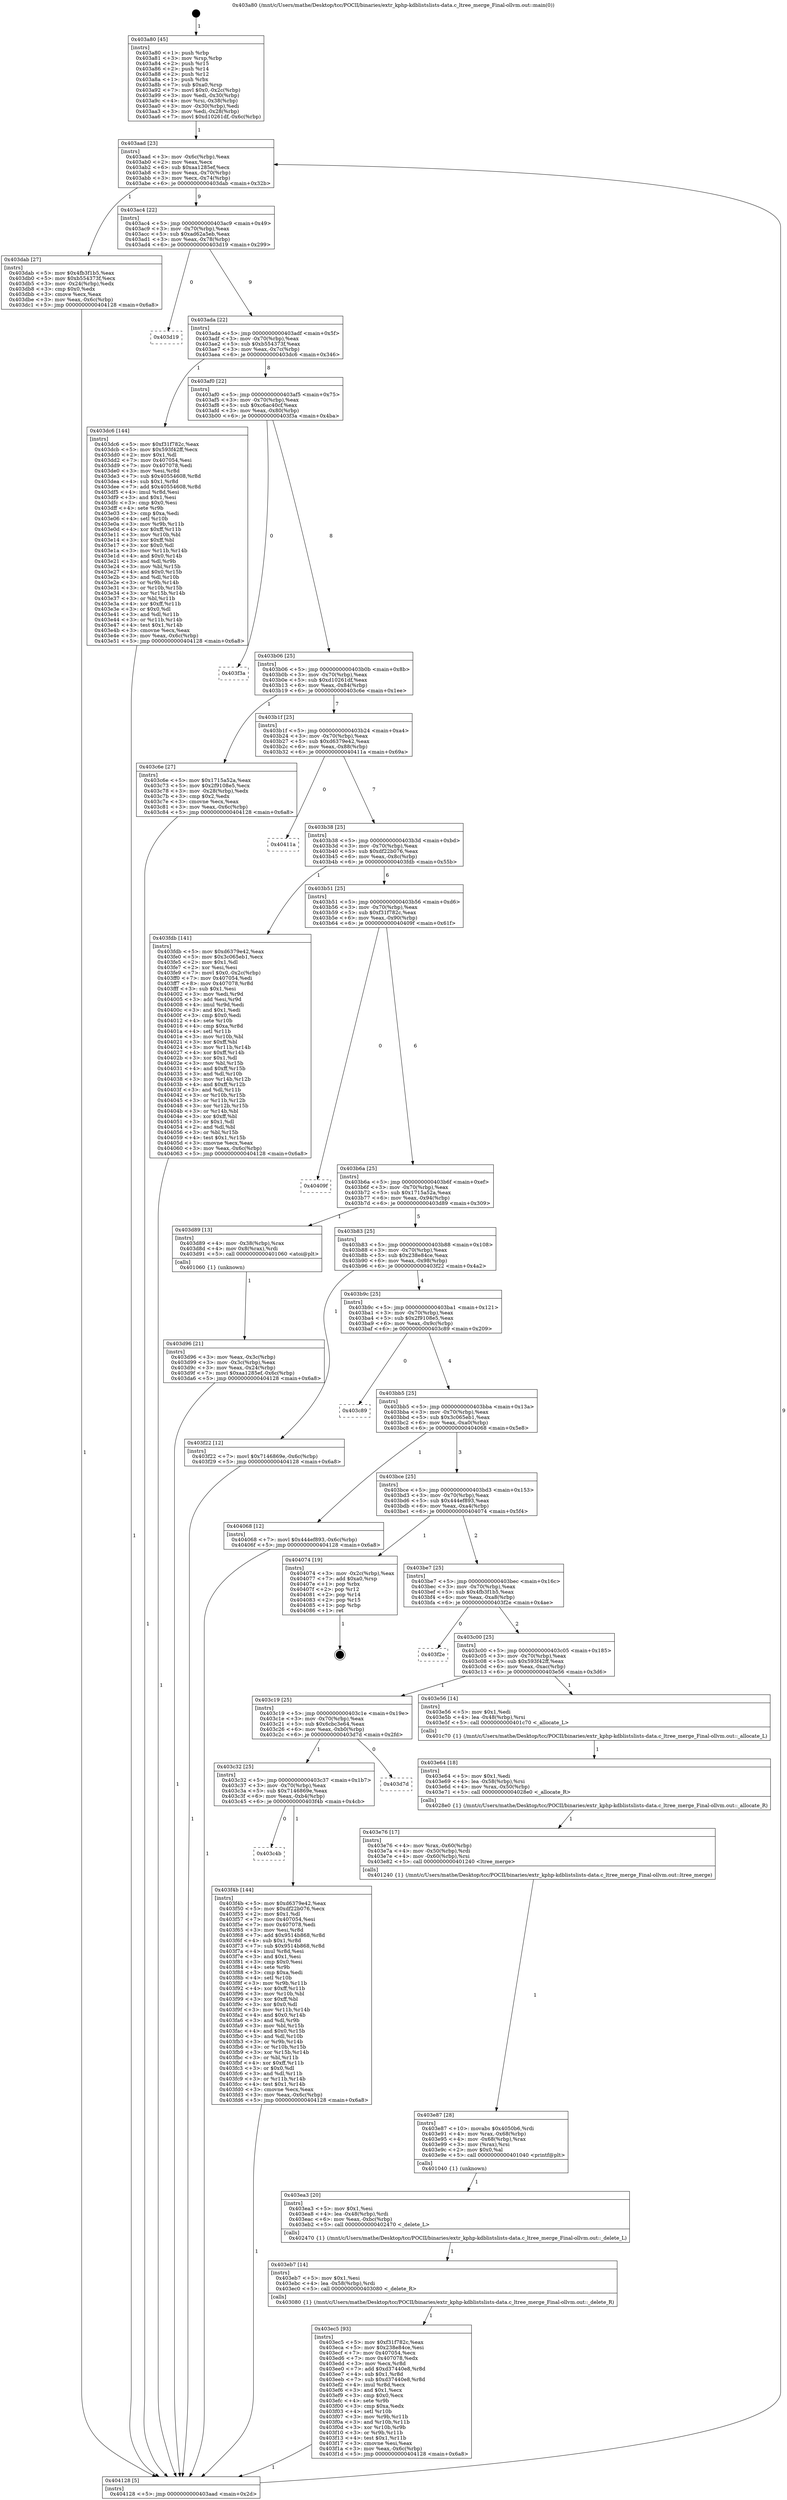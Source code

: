 digraph "0x403a80" {
  label = "0x403a80 (/mnt/c/Users/mathe/Desktop/tcc/POCII/binaries/extr_kphp-kdblistslists-data.c_ltree_merge_Final-ollvm.out::main(0))"
  labelloc = "t"
  node[shape=record]

  Entry [label="",width=0.3,height=0.3,shape=circle,fillcolor=black,style=filled]
  "0x403aad" [label="{
     0x403aad [23]\l
     | [instrs]\l
     &nbsp;&nbsp;0x403aad \<+3\>: mov -0x6c(%rbp),%eax\l
     &nbsp;&nbsp;0x403ab0 \<+2\>: mov %eax,%ecx\l
     &nbsp;&nbsp;0x403ab2 \<+6\>: sub $0xaa1285ef,%ecx\l
     &nbsp;&nbsp;0x403ab8 \<+3\>: mov %eax,-0x70(%rbp)\l
     &nbsp;&nbsp;0x403abb \<+3\>: mov %ecx,-0x74(%rbp)\l
     &nbsp;&nbsp;0x403abe \<+6\>: je 0000000000403dab \<main+0x32b\>\l
  }"]
  "0x403dab" [label="{
     0x403dab [27]\l
     | [instrs]\l
     &nbsp;&nbsp;0x403dab \<+5\>: mov $0x4fb3f1b5,%eax\l
     &nbsp;&nbsp;0x403db0 \<+5\>: mov $0xb554373f,%ecx\l
     &nbsp;&nbsp;0x403db5 \<+3\>: mov -0x24(%rbp),%edx\l
     &nbsp;&nbsp;0x403db8 \<+3\>: cmp $0x0,%edx\l
     &nbsp;&nbsp;0x403dbb \<+3\>: cmove %ecx,%eax\l
     &nbsp;&nbsp;0x403dbe \<+3\>: mov %eax,-0x6c(%rbp)\l
     &nbsp;&nbsp;0x403dc1 \<+5\>: jmp 0000000000404128 \<main+0x6a8\>\l
  }"]
  "0x403ac4" [label="{
     0x403ac4 [22]\l
     | [instrs]\l
     &nbsp;&nbsp;0x403ac4 \<+5\>: jmp 0000000000403ac9 \<main+0x49\>\l
     &nbsp;&nbsp;0x403ac9 \<+3\>: mov -0x70(%rbp),%eax\l
     &nbsp;&nbsp;0x403acc \<+5\>: sub $0xad62a5eb,%eax\l
     &nbsp;&nbsp;0x403ad1 \<+3\>: mov %eax,-0x78(%rbp)\l
     &nbsp;&nbsp;0x403ad4 \<+6\>: je 0000000000403d19 \<main+0x299\>\l
  }"]
  Exit [label="",width=0.3,height=0.3,shape=circle,fillcolor=black,style=filled,peripheries=2]
  "0x403d19" [label="{
     0x403d19\l
  }", style=dashed]
  "0x403ada" [label="{
     0x403ada [22]\l
     | [instrs]\l
     &nbsp;&nbsp;0x403ada \<+5\>: jmp 0000000000403adf \<main+0x5f\>\l
     &nbsp;&nbsp;0x403adf \<+3\>: mov -0x70(%rbp),%eax\l
     &nbsp;&nbsp;0x403ae2 \<+5\>: sub $0xb554373f,%eax\l
     &nbsp;&nbsp;0x403ae7 \<+3\>: mov %eax,-0x7c(%rbp)\l
     &nbsp;&nbsp;0x403aea \<+6\>: je 0000000000403dc6 \<main+0x346\>\l
  }"]
  "0x403c4b" [label="{
     0x403c4b\l
  }", style=dashed]
  "0x403dc6" [label="{
     0x403dc6 [144]\l
     | [instrs]\l
     &nbsp;&nbsp;0x403dc6 \<+5\>: mov $0xf31f782c,%eax\l
     &nbsp;&nbsp;0x403dcb \<+5\>: mov $0x593f42ff,%ecx\l
     &nbsp;&nbsp;0x403dd0 \<+2\>: mov $0x1,%dl\l
     &nbsp;&nbsp;0x403dd2 \<+7\>: mov 0x407054,%esi\l
     &nbsp;&nbsp;0x403dd9 \<+7\>: mov 0x407078,%edi\l
     &nbsp;&nbsp;0x403de0 \<+3\>: mov %esi,%r8d\l
     &nbsp;&nbsp;0x403de3 \<+7\>: sub $0x40554608,%r8d\l
     &nbsp;&nbsp;0x403dea \<+4\>: sub $0x1,%r8d\l
     &nbsp;&nbsp;0x403dee \<+7\>: add $0x40554608,%r8d\l
     &nbsp;&nbsp;0x403df5 \<+4\>: imul %r8d,%esi\l
     &nbsp;&nbsp;0x403df9 \<+3\>: and $0x1,%esi\l
     &nbsp;&nbsp;0x403dfc \<+3\>: cmp $0x0,%esi\l
     &nbsp;&nbsp;0x403dff \<+4\>: sete %r9b\l
     &nbsp;&nbsp;0x403e03 \<+3\>: cmp $0xa,%edi\l
     &nbsp;&nbsp;0x403e06 \<+4\>: setl %r10b\l
     &nbsp;&nbsp;0x403e0a \<+3\>: mov %r9b,%r11b\l
     &nbsp;&nbsp;0x403e0d \<+4\>: xor $0xff,%r11b\l
     &nbsp;&nbsp;0x403e11 \<+3\>: mov %r10b,%bl\l
     &nbsp;&nbsp;0x403e14 \<+3\>: xor $0xff,%bl\l
     &nbsp;&nbsp;0x403e17 \<+3\>: xor $0x0,%dl\l
     &nbsp;&nbsp;0x403e1a \<+3\>: mov %r11b,%r14b\l
     &nbsp;&nbsp;0x403e1d \<+4\>: and $0x0,%r14b\l
     &nbsp;&nbsp;0x403e21 \<+3\>: and %dl,%r9b\l
     &nbsp;&nbsp;0x403e24 \<+3\>: mov %bl,%r15b\l
     &nbsp;&nbsp;0x403e27 \<+4\>: and $0x0,%r15b\l
     &nbsp;&nbsp;0x403e2b \<+3\>: and %dl,%r10b\l
     &nbsp;&nbsp;0x403e2e \<+3\>: or %r9b,%r14b\l
     &nbsp;&nbsp;0x403e31 \<+3\>: or %r10b,%r15b\l
     &nbsp;&nbsp;0x403e34 \<+3\>: xor %r15b,%r14b\l
     &nbsp;&nbsp;0x403e37 \<+3\>: or %bl,%r11b\l
     &nbsp;&nbsp;0x403e3a \<+4\>: xor $0xff,%r11b\l
     &nbsp;&nbsp;0x403e3e \<+3\>: or $0x0,%dl\l
     &nbsp;&nbsp;0x403e41 \<+3\>: and %dl,%r11b\l
     &nbsp;&nbsp;0x403e44 \<+3\>: or %r11b,%r14b\l
     &nbsp;&nbsp;0x403e47 \<+4\>: test $0x1,%r14b\l
     &nbsp;&nbsp;0x403e4b \<+3\>: cmovne %ecx,%eax\l
     &nbsp;&nbsp;0x403e4e \<+3\>: mov %eax,-0x6c(%rbp)\l
     &nbsp;&nbsp;0x403e51 \<+5\>: jmp 0000000000404128 \<main+0x6a8\>\l
  }"]
  "0x403af0" [label="{
     0x403af0 [22]\l
     | [instrs]\l
     &nbsp;&nbsp;0x403af0 \<+5\>: jmp 0000000000403af5 \<main+0x75\>\l
     &nbsp;&nbsp;0x403af5 \<+3\>: mov -0x70(%rbp),%eax\l
     &nbsp;&nbsp;0x403af8 \<+5\>: sub $0xc6ac40cf,%eax\l
     &nbsp;&nbsp;0x403afd \<+3\>: mov %eax,-0x80(%rbp)\l
     &nbsp;&nbsp;0x403b00 \<+6\>: je 0000000000403f3a \<main+0x4ba\>\l
  }"]
  "0x403f4b" [label="{
     0x403f4b [144]\l
     | [instrs]\l
     &nbsp;&nbsp;0x403f4b \<+5\>: mov $0xd6379e42,%eax\l
     &nbsp;&nbsp;0x403f50 \<+5\>: mov $0xdf22b076,%ecx\l
     &nbsp;&nbsp;0x403f55 \<+2\>: mov $0x1,%dl\l
     &nbsp;&nbsp;0x403f57 \<+7\>: mov 0x407054,%esi\l
     &nbsp;&nbsp;0x403f5e \<+7\>: mov 0x407078,%edi\l
     &nbsp;&nbsp;0x403f65 \<+3\>: mov %esi,%r8d\l
     &nbsp;&nbsp;0x403f68 \<+7\>: add $0x9514b868,%r8d\l
     &nbsp;&nbsp;0x403f6f \<+4\>: sub $0x1,%r8d\l
     &nbsp;&nbsp;0x403f73 \<+7\>: sub $0x9514b868,%r8d\l
     &nbsp;&nbsp;0x403f7a \<+4\>: imul %r8d,%esi\l
     &nbsp;&nbsp;0x403f7e \<+3\>: and $0x1,%esi\l
     &nbsp;&nbsp;0x403f81 \<+3\>: cmp $0x0,%esi\l
     &nbsp;&nbsp;0x403f84 \<+4\>: sete %r9b\l
     &nbsp;&nbsp;0x403f88 \<+3\>: cmp $0xa,%edi\l
     &nbsp;&nbsp;0x403f8b \<+4\>: setl %r10b\l
     &nbsp;&nbsp;0x403f8f \<+3\>: mov %r9b,%r11b\l
     &nbsp;&nbsp;0x403f92 \<+4\>: xor $0xff,%r11b\l
     &nbsp;&nbsp;0x403f96 \<+3\>: mov %r10b,%bl\l
     &nbsp;&nbsp;0x403f99 \<+3\>: xor $0xff,%bl\l
     &nbsp;&nbsp;0x403f9c \<+3\>: xor $0x0,%dl\l
     &nbsp;&nbsp;0x403f9f \<+3\>: mov %r11b,%r14b\l
     &nbsp;&nbsp;0x403fa2 \<+4\>: and $0x0,%r14b\l
     &nbsp;&nbsp;0x403fa6 \<+3\>: and %dl,%r9b\l
     &nbsp;&nbsp;0x403fa9 \<+3\>: mov %bl,%r15b\l
     &nbsp;&nbsp;0x403fac \<+4\>: and $0x0,%r15b\l
     &nbsp;&nbsp;0x403fb0 \<+3\>: and %dl,%r10b\l
     &nbsp;&nbsp;0x403fb3 \<+3\>: or %r9b,%r14b\l
     &nbsp;&nbsp;0x403fb6 \<+3\>: or %r10b,%r15b\l
     &nbsp;&nbsp;0x403fb9 \<+3\>: xor %r15b,%r14b\l
     &nbsp;&nbsp;0x403fbc \<+3\>: or %bl,%r11b\l
     &nbsp;&nbsp;0x403fbf \<+4\>: xor $0xff,%r11b\l
     &nbsp;&nbsp;0x403fc3 \<+3\>: or $0x0,%dl\l
     &nbsp;&nbsp;0x403fc6 \<+3\>: and %dl,%r11b\l
     &nbsp;&nbsp;0x403fc9 \<+3\>: or %r11b,%r14b\l
     &nbsp;&nbsp;0x403fcc \<+4\>: test $0x1,%r14b\l
     &nbsp;&nbsp;0x403fd0 \<+3\>: cmovne %ecx,%eax\l
     &nbsp;&nbsp;0x403fd3 \<+3\>: mov %eax,-0x6c(%rbp)\l
     &nbsp;&nbsp;0x403fd6 \<+5\>: jmp 0000000000404128 \<main+0x6a8\>\l
  }"]
  "0x403f3a" [label="{
     0x403f3a\l
  }", style=dashed]
  "0x403b06" [label="{
     0x403b06 [25]\l
     | [instrs]\l
     &nbsp;&nbsp;0x403b06 \<+5\>: jmp 0000000000403b0b \<main+0x8b\>\l
     &nbsp;&nbsp;0x403b0b \<+3\>: mov -0x70(%rbp),%eax\l
     &nbsp;&nbsp;0x403b0e \<+5\>: sub $0xd10261df,%eax\l
     &nbsp;&nbsp;0x403b13 \<+6\>: mov %eax,-0x84(%rbp)\l
     &nbsp;&nbsp;0x403b19 \<+6\>: je 0000000000403c6e \<main+0x1ee\>\l
  }"]
  "0x403c32" [label="{
     0x403c32 [25]\l
     | [instrs]\l
     &nbsp;&nbsp;0x403c32 \<+5\>: jmp 0000000000403c37 \<main+0x1b7\>\l
     &nbsp;&nbsp;0x403c37 \<+3\>: mov -0x70(%rbp),%eax\l
     &nbsp;&nbsp;0x403c3a \<+5\>: sub $0x7146869e,%eax\l
     &nbsp;&nbsp;0x403c3f \<+6\>: mov %eax,-0xb4(%rbp)\l
     &nbsp;&nbsp;0x403c45 \<+6\>: je 0000000000403f4b \<main+0x4cb\>\l
  }"]
  "0x403c6e" [label="{
     0x403c6e [27]\l
     | [instrs]\l
     &nbsp;&nbsp;0x403c6e \<+5\>: mov $0x1715a52a,%eax\l
     &nbsp;&nbsp;0x403c73 \<+5\>: mov $0x2f9108e5,%ecx\l
     &nbsp;&nbsp;0x403c78 \<+3\>: mov -0x28(%rbp),%edx\l
     &nbsp;&nbsp;0x403c7b \<+3\>: cmp $0x2,%edx\l
     &nbsp;&nbsp;0x403c7e \<+3\>: cmovne %ecx,%eax\l
     &nbsp;&nbsp;0x403c81 \<+3\>: mov %eax,-0x6c(%rbp)\l
     &nbsp;&nbsp;0x403c84 \<+5\>: jmp 0000000000404128 \<main+0x6a8\>\l
  }"]
  "0x403b1f" [label="{
     0x403b1f [25]\l
     | [instrs]\l
     &nbsp;&nbsp;0x403b1f \<+5\>: jmp 0000000000403b24 \<main+0xa4\>\l
     &nbsp;&nbsp;0x403b24 \<+3\>: mov -0x70(%rbp),%eax\l
     &nbsp;&nbsp;0x403b27 \<+5\>: sub $0xd6379e42,%eax\l
     &nbsp;&nbsp;0x403b2c \<+6\>: mov %eax,-0x88(%rbp)\l
     &nbsp;&nbsp;0x403b32 \<+6\>: je 000000000040411a \<main+0x69a\>\l
  }"]
  "0x404128" [label="{
     0x404128 [5]\l
     | [instrs]\l
     &nbsp;&nbsp;0x404128 \<+5\>: jmp 0000000000403aad \<main+0x2d\>\l
  }"]
  "0x403a80" [label="{
     0x403a80 [45]\l
     | [instrs]\l
     &nbsp;&nbsp;0x403a80 \<+1\>: push %rbp\l
     &nbsp;&nbsp;0x403a81 \<+3\>: mov %rsp,%rbp\l
     &nbsp;&nbsp;0x403a84 \<+2\>: push %r15\l
     &nbsp;&nbsp;0x403a86 \<+2\>: push %r14\l
     &nbsp;&nbsp;0x403a88 \<+2\>: push %r12\l
     &nbsp;&nbsp;0x403a8a \<+1\>: push %rbx\l
     &nbsp;&nbsp;0x403a8b \<+7\>: sub $0xa0,%rsp\l
     &nbsp;&nbsp;0x403a92 \<+7\>: movl $0x0,-0x2c(%rbp)\l
     &nbsp;&nbsp;0x403a99 \<+3\>: mov %edi,-0x30(%rbp)\l
     &nbsp;&nbsp;0x403a9c \<+4\>: mov %rsi,-0x38(%rbp)\l
     &nbsp;&nbsp;0x403aa0 \<+3\>: mov -0x30(%rbp),%edi\l
     &nbsp;&nbsp;0x403aa3 \<+3\>: mov %edi,-0x28(%rbp)\l
     &nbsp;&nbsp;0x403aa6 \<+7\>: movl $0xd10261df,-0x6c(%rbp)\l
  }"]
  "0x403d7d" [label="{
     0x403d7d\l
  }", style=dashed]
  "0x40411a" [label="{
     0x40411a\l
  }", style=dashed]
  "0x403b38" [label="{
     0x403b38 [25]\l
     | [instrs]\l
     &nbsp;&nbsp;0x403b38 \<+5\>: jmp 0000000000403b3d \<main+0xbd\>\l
     &nbsp;&nbsp;0x403b3d \<+3\>: mov -0x70(%rbp),%eax\l
     &nbsp;&nbsp;0x403b40 \<+5\>: sub $0xdf22b076,%eax\l
     &nbsp;&nbsp;0x403b45 \<+6\>: mov %eax,-0x8c(%rbp)\l
     &nbsp;&nbsp;0x403b4b \<+6\>: je 0000000000403fdb \<main+0x55b\>\l
  }"]
  "0x403ec5" [label="{
     0x403ec5 [93]\l
     | [instrs]\l
     &nbsp;&nbsp;0x403ec5 \<+5\>: mov $0xf31f782c,%eax\l
     &nbsp;&nbsp;0x403eca \<+5\>: mov $0x238e84ce,%esi\l
     &nbsp;&nbsp;0x403ecf \<+7\>: mov 0x407054,%ecx\l
     &nbsp;&nbsp;0x403ed6 \<+7\>: mov 0x407078,%edx\l
     &nbsp;&nbsp;0x403edd \<+3\>: mov %ecx,%r8d\l
     &nbsp;&nbsp;0x403ee0 \<+7\>: add $0xd37440e8,%r8d\l
     &nbsp;&nbsp;0x403ee7 \<+4\>: sub $0x1,%r8d\l
     &nbsp;&nbsp;0x403eeb \<+7\>: sub $0xd37440e8,%r8d\l
     &nbsp;&nbsp;0x403ef2 \<+4\>: imul %r8d,%ecx\l
     &nbsp;&nbsp;0x403ef6 \<+3\>: and $0x1,%ecx\l
     &nbsp;&nbsp;0x403ef9 \<+3\>: cmp $0x0,%ecx\l
     &nbsp;&nbsp;0x403efc \<+4\>: sete %r9b\l
     &nbsp;&nbsp;0x403f00 \<+3\>: cmp $0xa,%edx\l
     &nbsp;&nbsp;0x403f03 \<+4\>: setl %r10b\l
     &nbsp;&nbsp;0x403f07 \<+3\>: mov %r9b,%r11b\l
     &nbsp;&nbsp;0x403f0a \<+3\>: and %r10b,%r11b\l
     &nbsp;&nbsp;0x403f0d \<+3\>: xor %r10b,%r9b\l
     &nbsp;&nbsp;0x403f10 \<+3\>: or %r9b,%r11b\l
     &nbsp;&nbsp;0x403f13 \<+4\>: test $0x1,%r11b\l
     &nbsp;&nbsp;0x403f17 \<+3\>: cmovne %esi,%eax\l
     &nbsp;&nbsp;0x403f1a \<+3\>: mov %eax,-0x6c(%rbp)\l
     &nbsp;&nbsp;0x403f1d \<+5\>: jmp 0000000000404128 \<main+0x6a8\>\l
  }"]
  "0x403fdb" [label="{
     0x403fdb [141]\l
     | [instrs]\l
     &nbsp;&nbsp;0x403fdb \<+5\>: mov $0xd6379e42,%eax\l
     &nbsp;&nbsp;0x403fe0 \<+5\>: mov $0x3c065eb1,%ecx\l
     &nbsp;&nbsp;0x403fe5 \<+2\>: mov $0x1,%dl\l
     &nbsp;&nbsp;0x403fe7 \<+2\>: xor %esi,%esi\l
     &nbsp;&nbsp;0x403fe9 \<+7\>: movl $0x0,-0x2c(%rbp)\l
     &nbsp;&nbsp;0x403ff0 \<+7\>: mov 0x407054,%edi\l
     &nbsp;&nbsp;0x403ff7 \<+8\>: mov 0x407078,%r8d\l
     &nbsp;&nbsp;0x403fff \<+3\>: sub $0x1,%esi\l
     &nbsp;&nbsp;0x404002 \<+3\>: mov %edi,%r9d\l
     &nbsp;&nbsp;0x404005 \<+3\>: add %esi,%r9d\l
     &nbsp;&nbsp;0x404008 \<+4\>: imul %r9d,%edi\l
     &nbsp;&nbsp;0x40400c \<+3\>: and $0x1,%edi\l
     &nbsp;&nbsp;0x40400f \<+3\>: cmp $0x0,%edi\l
     &nbsp;&nbsp;0x404012 \<+4\>: sete %r10b\l
     &nbsp;&nbsp;0x404016 \<+4\>: cmp $0xa,%r8d\l
     &nbsp;&nbsp;0x40401a \<+4\>: setl %r11b\l
     &nbsp;&nbsp;0x40401e \<+3\>: mov %r10b,%bl\l
     &nbsp;&nbsp;0x404021 \<+3\>: xor $0xff,%bl\l
     &nbsp;&nbsp;0x404024 \<+3\>: mov %r11b,%r14b\l
     &nbsp;&nbsp;0x404027 \<+4\>: xor $0xff,%r14b\l
     &nbsp;&nbsp;0x40402b \<+3\>: xor $0x1,%dl\l
     &nbsp;&nbsp;0x40402e \<+3\>: mov %bl,%r15b\l
     &nbsp;&nbsp;0x404031 \<+4\>: and $0xff,%r15b\l
     &nbsp;&nbsp;0x404035 \<+3\>: and %dl,%r10b\l
     &nbsp;&nbsp;0x404038 \<+3\>: mov %r14b,%r12b\l
     &nbsp;&nbsp;0x40403b \<+4\>: and $0xff,%r12b\l
     &nbsp;&nbsp;0x40403f \<+3\>: and %dl,%r11b\l
     &nbsp;&nbsp;0x404042 \<+3\>: or %r10b,%r15b\l
     &nbsp;&nbsp;0x404045 \<+3\>: or %r11b,%r12b\l
     &nbsp;&nbsp;0x404048 \<+3\>: xor %r12b,%r15b\l
     &nbsp;&nbsp;0x40404b \<+3\>: or %r14b,%bl\l
     &nbsp;&nbsp;0x40404e \<+3\>: xor $0xff,%bl\l
     &nbsp;&nbsp;0x404051 \<+3\>: or $0x1,%dl\l
     &nbsp;&nbsp;0x404054 \<+2\>: and %dl,%bl\l
     &nbsp;&nbsp;0x404056 \<+3\>: or %bl,%r15b\l
     &nbsp;&nbsp;0x404059 \<+4\>: test $0x1,%r15b\l
     &nbsp;&nbsp;0x40405d \<+3\>: cmovne %ecx,%eax\l
     &nbsp;&nbsp;0x404060 \<+3\>: mov %eax,-0x6c(%rbp)\l
     &nbsp;&nbsp;0x404063 \<+5\>: jmp 0000000000404128 \<main+0x6a8\>\l
  }"]
  "0x403b51" [label="{
     0x403b51 [25]\l
     | [instrs]\l
     &nbsp;&nbsp;0x403b51 \<+5\>: jmp 0000000000403b56 \<main+0xd6\>\l
     &nbsp;&nbsp;0x403b56 \<+3\>: mov -0x70(%rbp),%eax\l
     &nbsp;&nbsp;0x403b59 \<+5\>: sub $0xf31f782c,%eax\l
     &nbsp;&nbsp;0x403b5e \<+6\>: mov %eax,-0x90(%rbp)\l
     &nbsp;&nbsp;0x403b64 \<+6\>: je 000000000040409f \<main+0x61f\>\l
  }"]
  "0x403eb7" [label="{
     0x403eb7 [14]\l
     | [instrs]\l
     &nbsp;&nbsp;0x403eb7 \<+5\>: mov $0x1,%esi\l
     &nbsp;&nbsp;0x403ebc \<+4\>: lea -0x58(%rbp),%rdi\l
     &nbsp;&nbsp;0x403ec0 \<+5\>: call 0000000000403080 \<_delete_R\>\l
     | [calls]\l
     &nbsp;&nbsp;0x403080 \{1\} (/mnt/c/Users/mathe/Desktop/tcc/POCII/binaries/extr_kphp-kdblistslists-data.c_ltree_merge_Final-ollvm.out::_delete_R)\l
  }"]
  "0x40409f" [label="{
     0x40409f\l
  }", style=dashed]
  "0x403b6a" [label="{
     0x403b6a [25]\l
     | [instrs]\l
     &nbsp;&nbsp;0x403b6a \<+5\>: jmp 0000000000403b6f \<main+0xef\>\l
     &nbsp;&nbsp;0x403b6f \<+3\>: mov -0x70(%rbp),%eax\l
     &nbsp;&nbsp;0x403b72 \<+5\>: sub $0x1715a52a,%eax\l
     &nbsp;&nbsp;0x403b77 \<+6\>: mov %eax,-0x94(%rbp)\l
     &nbsp;&nbsp;0x403b7d \<+6\>: je 0000000000403d89 \<main+0x309\>\l
  }"]
  "0x403ea3" [label="{
     0x403ea3 [20]\l
     | [instrs]\l
     &nbsp;&nbsp;0x403ea3 \<+5\>: mov $0x1,%esi\l
     &nbsp;&nbsp;0x403ea8 \<+4\>: lea -0x48(%rbp),%rdi\l
     &nbsp;&nbsp;0x403eac \<+6\>: mov %eax,-0xbc(%rbp)\l
     &nbsp;&nbsp;0x403eb2 \<+5\>: call 0000000000402470 \<_delete_L\>\l
     | [calls]\l
     &nbsp;&nbsp;0x402470 \{1\} (/mnt/c/Users/mathe/Desktop/tcc/POCII/binaries/extr_kphp-kdblistslists-data.c_ltree_merge_Final-ollvm.out::_delete_L)\l
  }"]
  "0x403d89" [label="{
     0x403d89 [13]\l
     | [instrs]\l
     &nbsp;&nbsp;0x403d89 \<+4\>: mov -0x38(%rbp),%rax\l
     &nbsp;&nbsp;0x403d8d \<+4\>: mov 0x8(%rax),%rdi\l
     &nbsp;&nbsp;0x403d91 \<+5\>: call 0000000000401060 \<atoi@plt\>\l
     | [calls]\l
     &nbsp;&nbsp;0x401060 \{1\} (unknown)\l
  }"]
  "0x403b83" [label="{
     0x403b83 [25]\l
     | [instrs]\l
     &nbsp;&nbsp;0x403b83 \<+5\>: jmp 0000000000403b88 \<main+0x108\>\l
     &nbsp;&nbsp;0x403b88 \<+3\>: mov -0x70(%rbp),%eax\l
     &nbsp;&nbsp;0x403b8b \<+5\>: sub $0x238e84ce,%eax\l
     &nbsp;&nbsp;0x403b90 \<+6\>: mov %eax,-0x98(%rbp)\l
     &nbsp;&nbsp;0x403b96 \<+6\>: je 0000000000403f22 \<main+0x4a2\>\l
  }"]
  "0x403d96" [label="{
     0x403d96 [21]\l
     | [instrs]\l
     &nbsp;&nbsp;0x403d96 \<+3\>: mov %eax,-0x3c(%rbp)\l
     &nbsp;&nbsp;0x403d99 \<+3\>: mov -0x3c(%rbp),%eax\l
     &nbsp;&nbsp;0x403d9c \<+3\>: mov %eax,-0x24(%rbp)\l
     &nbsp;&nbsp;0x403d9f \<+7\>: movl $0xaa1285ef,-0x6c(%rbp)\l
     &nbsp;&nbsp;0x403da6 \<+5\>: jmp 0000000000404128 \<main+0x6a8\>\l
  }"]
  "0x403e87" [label="{
     0x403e87 [28]\l
     | [instrs]\l
     &nbsp;&nbsp;0x403e87 \<+10\>: movabs $0x4050b6,%rdi\l
     &nbsp;&nbsp;0x403e91 \<+4\>: mov %rax,-0x68(%rbp)\l
     &nbsp;&nbsp;0x403e95 \<+4\>: mov -0x68(%rbp),%rax\l
     &nbsp;&nbsp;0x403e99 \<+3\>: mov (%rax),%rsi\l
     &nbsp;&nbsp;0x403e9c \<+2\>: mov $0x0,%al\l
     &nbsp;&nbsp;0x403e9e \<+5\>: call 0000000000401040 \<printf@plt\>\l
     | [calls]\l
     &nbsp;&nbsp;0x401040 \{1\} (unknown)\l
  }"]
  "0x403f22" [label="{
     0x403f22 [12]\l
     | [instrs]\l
     &nbsp;&nbsp;0x403f22 \<+7\>: movl $0x7146869e,-0x6c(%rbp)\l
     &nbsp;&nbsp;0x403f29 \<+5\>: jmp 0000000000404128 \<main+0x6a8\>\l
  }"]
  "0x403b9c" [label="{
     0x403b9c [25]\l
     | [instrs]\l
     &nbsp;&nbsp;0x403b9c \<+5\>: jmp 0000000000403ba1 \<main+0x121\>\l
     &nbsp;&nbsp;0x403ba1 \<+3\>: mov -0x70(%rbp),%eax\l
     &nbsp;&nbsp;0x403ba4 \<+5\>: sub $0x2f9108e5,%eax\l
     &nbsp;&nbsp;0x403ba9 \<+6\>: mov %eax,-0x9c(%rbp)\l
     &nbsp;&nbsp;0x403baf \<+6\>: je 0000000000403c89 \<main+0x209\>\l
  }"]
  "0x403e76" [label="{
     0x403e76 [17]\l
     | [instrs]\l
     &nbsp;&nbsp;0x403e76 \<+4\>: mov %rax,-0x60(%rbp)\l
     &nbsp;&nbsp;0x403e7a \<+4\>: mov -0x50(%rbp),%rdi\l
     &nbsp;&nbsp;0x403e7e \<+4\>: mov -0x60(%rbp),%rsi\l
     &nbsp;&nbsp;0x403e82 \<+5\>: call 0000000000401240 \<ltree_merge\>\l
     | [calls]\l
     &nbsp;&nbsp;0x401240 \{1\} (/mnt/c/Users/mathe/Desktop/tcc/POCII/binaries/extr_kphp-kdblistslists-data.c_ltree_merge_Final-ollvm.out::ltree_merge)\l
  }"]
  "0x403c89" [label="{
     0x403c89\l
  }", style=dashed]
  "0x403bb5" [label="{
     0x403bb5 [25]\l
     | [instrs]\l
     &nbsp;&nbsp;0x403bb5 \<+5\>: jmp 0000000000403bba \<main+0x13a\>\l
     &nbsp;&nbsp;0x403bba \<+3\>: mov -0x70(%rbp),%eax\l
     &nbsp;&nbsp;0x403bbd \<+5\>: sub $0x3c065eb1,%eax\l
     &nbsp;&nbsp;0x403bc2 \<+6\>: mov %eax,-0xa0(%rbp)\l
     &nbsp;&nbsp;0x403bc8 \<+6\>: je 0000000000404068 \<main+0x5e8\>\l
  }"]
  "0x403e64" [label="{
     0x403e64 [18]\l
     | [instrs]\l
     &nbsp;&nbsp;0x403e64 \<+5\>: mov $0x1,%edi\l
     &nbsp;&nbsp;0x403e69 \<+4\>: lea -0x58(%rbp),%rsi\l
     &nbsp;&nbsp;0x403e6d \<+4\>: mov %rax,-0x50(%rbp)\l
     &nbsp;&nbsp;0x403e71 \<+5\>: call 00000000004028e0 \<_allocate_R\>\l
     | [calls]\l
     &nbsp;&nbsp;0x4028e0 \{1\} (/mnt/c/Users/mathe/Desktop/tcc/POCII/binaries/extr_kphp-kdblistslists-data.c_ltree_merge_Final-ollvm.out::_allocate_R)\l
  }"]
  "0x404068" [label="{
     0x404068 [12]\l
     | [instrs]\l
     &nbsp;&nbsp;0x404068 \<+7\>: movl $0x444ef893,-0x6c(%rbp)\l
     &nbsp;&nbsp;0x40406f \<+5\>: jmp 0000000000404128 \<main+0x6a8\>\l
  }"]
  "0x403bce" [label="{
     0x403bce [25]\l
     | [instrs]\l
     &nbsp;&nbsp;0x403bce \<+5\>: jmp 0000000000403bd3 \<main+0x153\>\l
     &nbsp;&nbsp;0x403bd3 \<+3\>: mov -0x70(%rbp),%eax\l
     &nbsp;&nbsp;0x403bd6 \<+5\>: sub $0x444ef893,%eax\l
     &nbsp;&nbsp;0x403bdb \<+6\>: mov %eax,-0xa4(%rbp)\l
     &nbsp;&nbsp;0x403be1 \<+6\>: je 0000000000404074 \<main+0x5f4\>\l
  }"]
  "0x403c19" [label="{
     0x403c19 [25]\l
     | [instrs]\l
     &nbsp;&nbsp;0x403c19 \<+5\>: jmp 0000000000403c1e \<main+0x19e\>\l
     &nbsp;&nbsp;0x403c1e \<+3\>: mov -0x70(%rbp),%eax\l
     &nbsp;&nbsp;0x403c21 \<+5\>: sub $0x6cbc3e64,%eax\l
     &nbsp;&nbsp;0x403c26 \<+6\>: mov %eax,-0xb0(%rbp)\l
     &nbsp;&nbsp;0x403c2c \<+6\>: je 0000000000403d7d \<main+0x2fd\>\l
  }"]
  "0x404074" [label="{
     0x404074 [19]\l
     | [instrs]\l
     &nbsp;&nbsp;0x404074 \<+3\>: mov -0x2c(%rbp),%eax\l
     &nbsp;&nbsp;0x404077 \<+7\>: add $0xa0,%rsp\l
     &nbsp;&nbsp;0x40407e \<+1\>: pop %rbx\l
     &nbsp;&nbsp;0x40407f \<+2\>: pop %r12\l
     &nbsp;&nbsp;0x404081 \<+2\>: pop %r14\l
     &nbsp;&nbsp;0x404083 \<+2\>: pop %r15\l
     &nbsp;&nbsp;0x404085 \<+1\>: pop %rbp\l
     &nbsp;&nbsp;0x404086 \<+1\>: ret\l
  }"]
  "0x403be7" [label="{
     0x403be7 [25]\l
     | [instrs]\l
     &nbsp;&nbsp;0x403be7 \<+5\>: jmp 0000000000403bec \<main+0x16c\>\l
     &nbsp;&nbsp;0x403bec \<+3\>: mov -0x70(%rbp),%eax\l
     &nbsp;&nbsp;0x403bef \<+5\>: sub $0x4fb3f1b5,%eax\l
     &nbsp;&nbsp;0x403bf4 \<+6\>: mov %eax,-0xa8(%rbp)\l
     &nbsp;&nbsp;0x403bfa \<+6\>: je 0000000000403f2e \<main+0x4ae\>\l
  }"]
  "0x403e56" [label="{
     0x403e56 [14]\l
     | [instrs]\l
     &nbsp;&nbsp;0x403e56 \<+5\>: mov $0x1,%edi\l
     &nbsp;&nbsp;0x403e5b \<+4\>: lea -0x48(%rbp),%rsi\l
     &nbsp;&nbsp;0x403e5f \<+5\>: call 0000000000401c70 \<_allocate_L\>\l
     | [calls]\l
     &nbsp;&nbsp;0x401c70 \{1\} (/mnt/c/Users/mathe/Desktop/tcc/POCII/binaries/extr_kphp-kdblistslists-data.c_ltree_merge_Final-ollvm.out::_allocate_L)\l
  }"]
  "0x403f2e" [label="{
     0x403f2e\l
  }", style=dashed]
  "0x403c00" [label="{
     0x403c00 [25]\l
     | [instrs]\l
     &nbsp;&nbsp;0x403c00 \<+5\>: jmp 0000000000403c05 \<main+0x185\>\l
     &nbsp;&nbsp;0x403c05 \<+3\>: mov -0x70(%rbp),%eax\l
     &nbsp;&nbsp;0x403c08 \<+5\>: sub $0x593f42ff,%eax\l
     &nbsp;&nbsp;0x403c0d \<+6\>: mov %eax,-0xac(%rbp)\l
     &nbsp;&nbsp;0x403c13 \<+6\>: je 0000000000403e56 \<main+0x3d6\>\l
  }"]
  Entry -> "0x403a80" [label=" 1"]
  "0x403aad" -> "0x403dab" [label=" 1"]
  "0x403aad" -> "0x403ac4" [label=" 9"]
  "0x404074" -> Exit [label=" 1"]
  "0x403ac4" -> "0x403d19" [label=" 0"]
  "0x403ac4" -> "0x403ada" [label=" 9"]
  "0x404068" -> "0x404128" [label=" 1"]
  "0x403ada" -> "0x403dc6" [label=" 1"]
  "0x403ada" -> "0x403af0" [label=" 8"]
  "0x403fdb" -> "0x404128" [label=" 1"]
  "0x403af0" -> "0x403f3a" [label=" 0"]
  "0x403af0" -> "0x403b06" [label=" 8"]
  "0x403f4b" -> "0x404128" [label=" 1"]
  "0x403b06" -> "0x403c6e" [label=" 1"]
  "0x403b06" -> "0x403b1f" [label=" 7"]
  "0x403c6e" -> "0x404128" [label=" 1"]
  "0x403a80" -> "0x403aad" [label=" 1"]
  "0x404128" -> "0x403aad" [label=" 9"]
  "0x403c32" -> "0x403f4b" [label=" 1"]
  "0x403b1f" -> "0x40411a" [label=" 0"]
  "0x403b1f" -> "0x403b38" [label=" 7"]
  "0x403c32" -> "0x403c4b" [label=" 0"]
  "0x403b38" -> "0x403fdb" [label=" 1"]
  "0x403b38" -> "0x403b51" [label=" 6"]
  "0x403c19" -> "0x403d7d" [label=" 0"]
  "0x403b51" -> "0x40409f" [label=" 0"]
  "0x403b51" -> "0x403b6a" [label=" 6"]
  "0x403c19" -> "0x403c32" [label=" 1"]
  "0x403b6a" -> "0x403d89" [label=" 1"]
  "0x403b6a" -> "0x403b83" [label=" 5"]
  "0x403d89" -> "0x403d96" [label=" 1"]
  "0x403d96" -> "0x404128" [label=" 1"]
  "0x403dab" -> "0x404128" [label=" 1"]
  "0x403dc6" -> "0x404128" [label=" 1"]
  "0x403f22" -> "0x404128" [label=" 1"]
  "0x403b83" -> "0x403f22" [label=" 1"]
  "0x403b83" -> "0x403b9c" [label=" 4"]
  "0x403ec5" -> "0x404128" [label=" 1"]
  "0x403b9c" -> "0x403c89" [label=" 0"]
  "0x403b9c" -> "0x403bb5" [label=" 4"]
  "0x403eb7" -> "0x403ec5" [label=" 1"]
  "0x403bb5" -> "0x404068" [label=" 1"]
  "0x403bb5" -> "0x403bce" [label=" 3"]
  "0x403ea3" -> "0x403eb7" [label=" 1"]
  "0x403bce" -> "0x404074" [label=" 1"]
  "0x403bce" -> "0x403be7" [label=" 2"]
  "0x403e87" -> "0x403ea3" [label=" 1"]
  "0x403be7" -> "0x403f2e" [label=" 0"]
  "0x403be7" -> "0x403c00" [label=" 2"]
  "0x403e76" -> "0x403e87" [label=" 1"]
  "0x403c00" -> "0x403e56" [label=" 1"]
  "0x403c00" -> "0x403c19" [label=" 1"]
  "0x403e56" -> "0x403e64" [label=" 1"]
  "0x403e64" -> "0x403e76" [label=" 1"]
}

